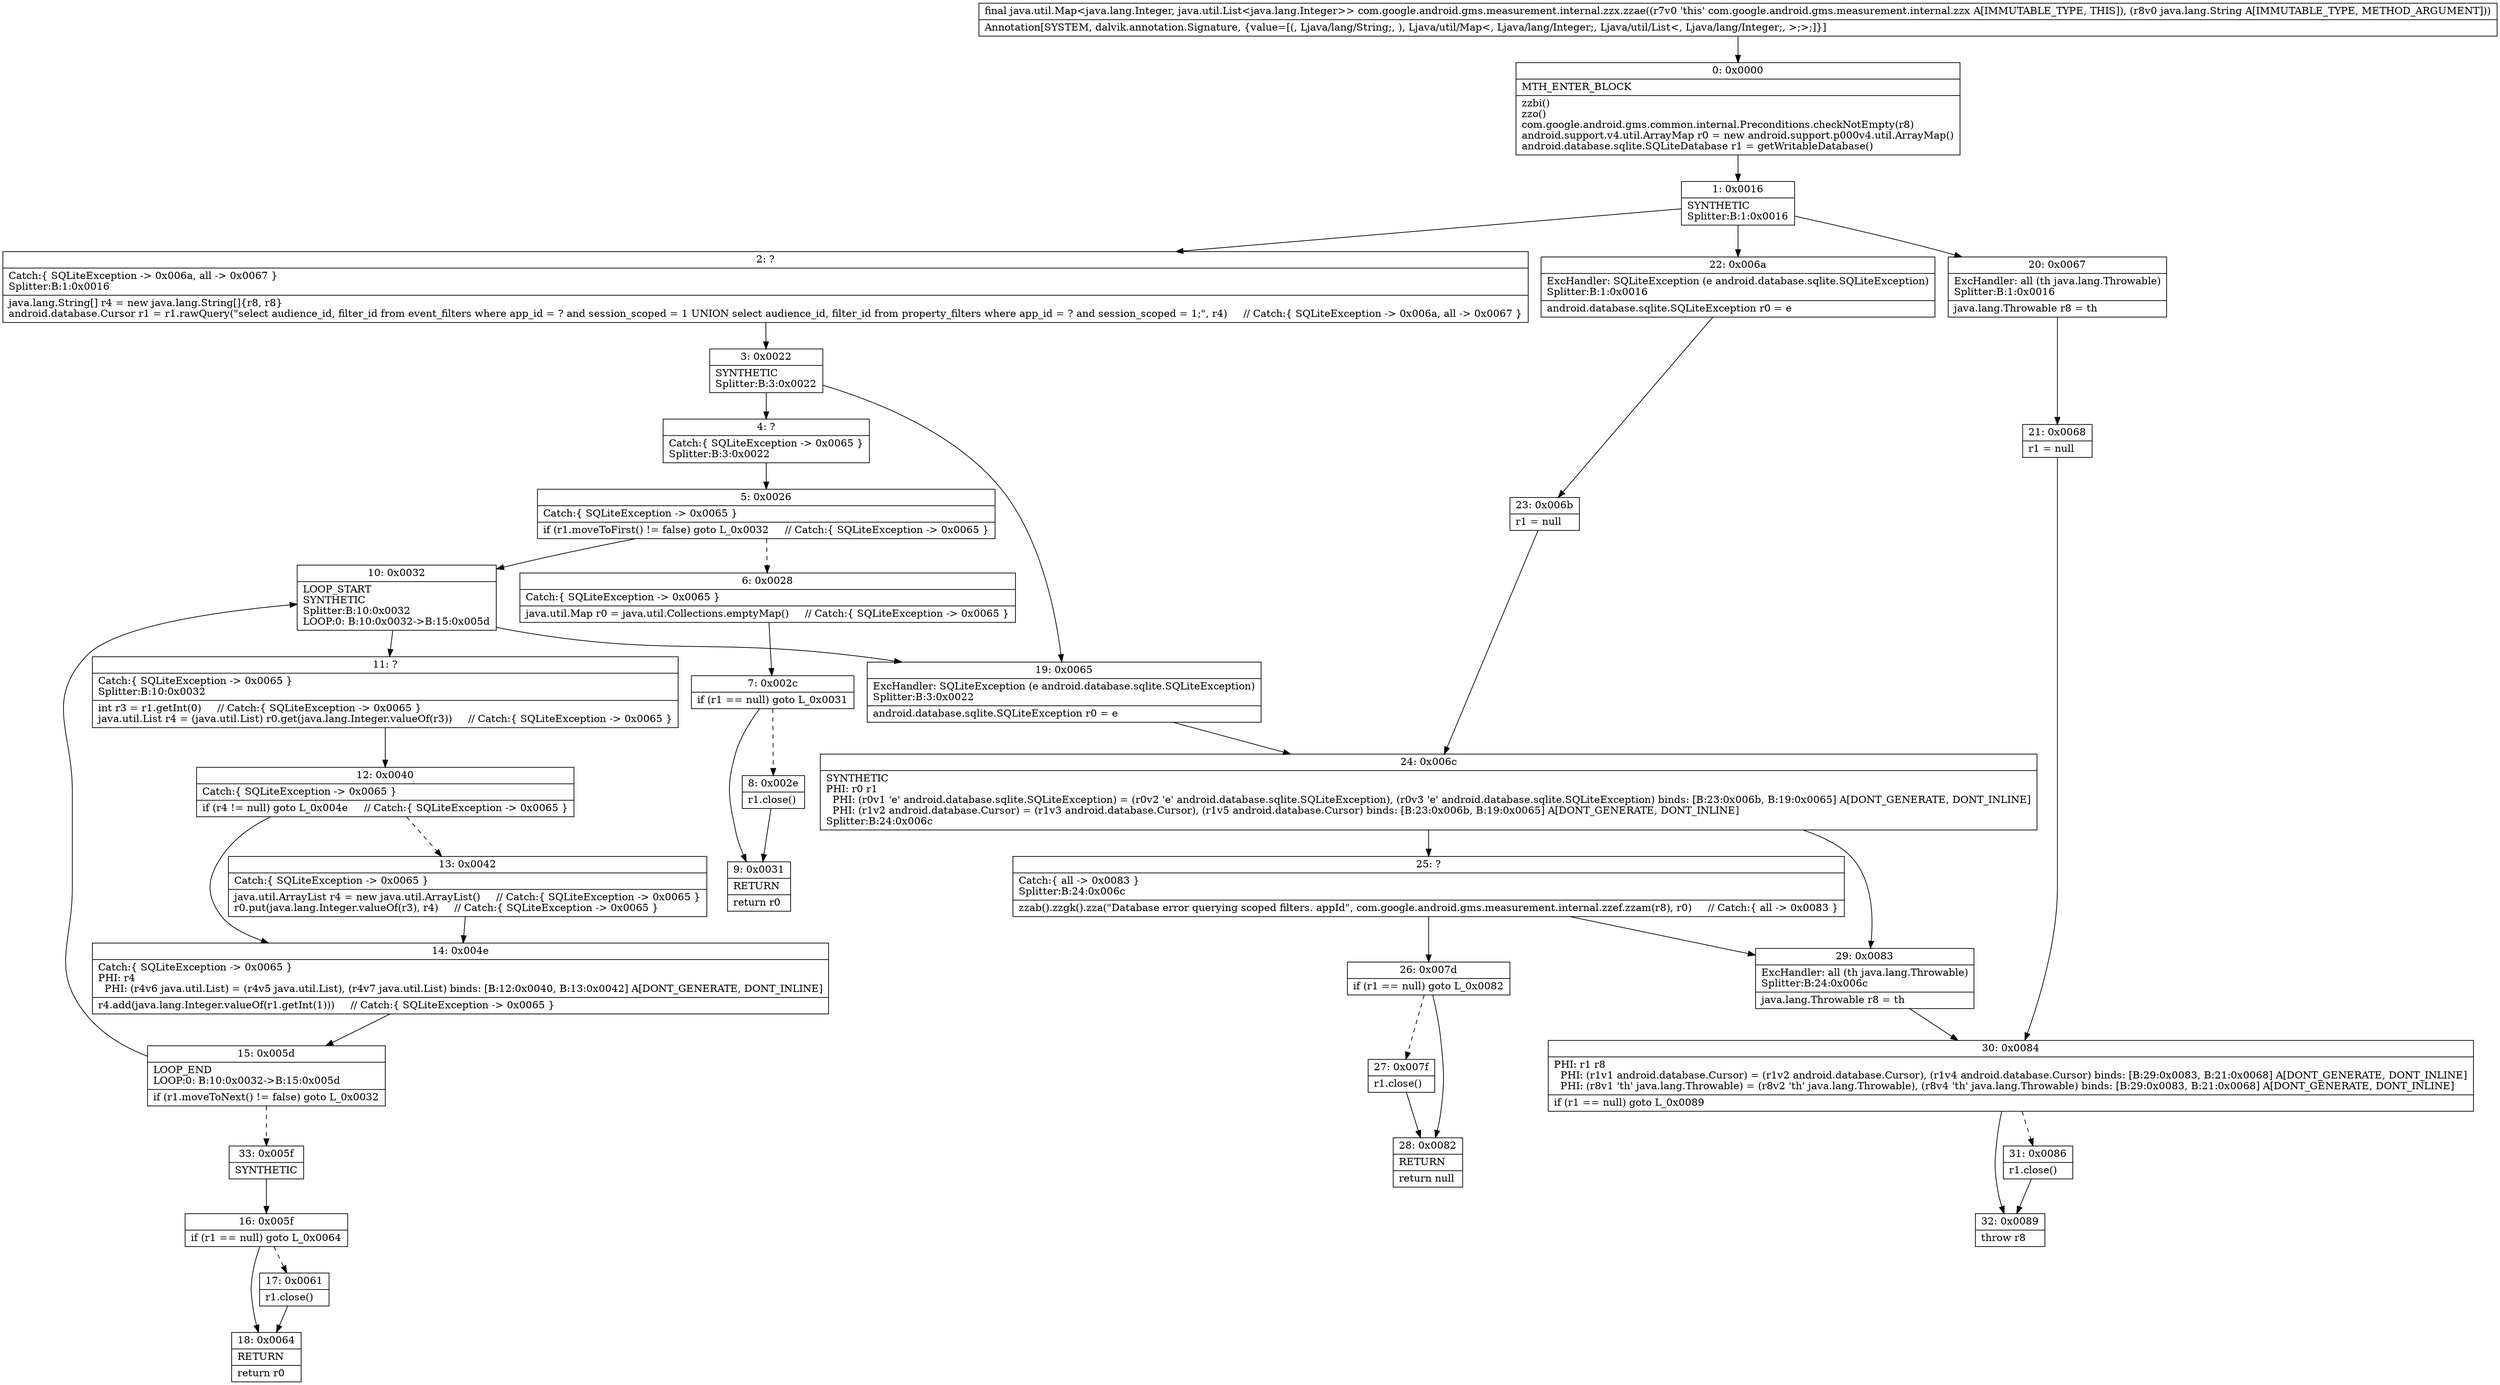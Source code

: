 digraph "CFG forcom.google.android.gms.measurement.internal.zzx.zzae(Ljava\/lang\/String;)Ljava\/util\/Map;" {
Node_0 [shape=record,label="{0\:\ 0x0000|MTH_ENTER_BLOCK\l|zzbi()\lzzo()\lcom.google.android.gms.common.internal.Preconditions.checkNotEmpty(r8)\landroid.support.v4.util.ArrayMap r0 = new android.support.p000v4.util.ArrayMap()\landroid.database.sqlite.SQLiteDatabase r1 = getWritableDatabase()\l}"];
Node_1 [shape=record,label="{1\:\ 0x0016|SYNTHETIC\lSplitter:B:1:0x0016\l}"];
Node_2 [shape=record,label="{2\:\ ?|Catch:\{ SQLiteException \-\> 0x006a, all \-\> 0x0067 \}\lSplitter:B:1:0x0016\l|java.lang.String[] r4 = new java.lang.String[]\{r8, r8\}\landroid.database.Cursor r1 = r1.rawQuery(\"select audience_id, filter_id from event_filters where app_id = ? and session_scoped = 1 UNION select audience_id, filter_id from property_filters where app_id = ? and session_scoped = 1;\", r4)     \/\/ Catch:\{ SQLiteException \-\> 0x006a, all \-\> 0x0067 \}\l}"];
Node_3 [shape=record,label="{3\:\ 0x0022|SYNTHETIC\lSplitter:B:3:0x0022\l}"];
Node_4 [shape=record,label="{4\:\ ?|Catch:\{ SQLiteException \-\> 0x0065 \}\lSplitter:B:3:0x0022\l}"];
Node_5 [shape=record,label="{5\:\ 0x0026|Catch:\{ SQLiteException \-\> 0x0065 \}\l|if (r1.moveToFirst() != false) goto L_0x0032     \/\/ Catch:\{ SQLiteException \-\> 0x0065 \}\l}"];
Node_6 [shape=record,label="{6\:\ 0x0028|Catch:\{ SQLiteException \-\> 0x0065 \}\l|java.util.Map r0 = java.util.Collections.emptyMap()     \/\/ Catch:\{ SQLiteException \-\> 0x0065 \}\l}"];
Node_7 [shape=record,label="{7\:\ 0x002c|if (r1 == null) goto L_0x0031\l}"];
Node_8 [shape=record,label="{8\:\ 0x002e|r1.close()\l}"];
Node_9 [shape=record,label="{9\:\ 0x0031|RETURN\l|return r0\l}"];
Node_10 [shape=record,label="{10\:\ 0x0032|LOOP_START\lSYNTHETIC\lSplitter:B:10:0x0032\lLOOP:0: B:10:0x0032\-\>B:15:0x005d\l}"];
Node_11 [shape=record,label="{11\:\ ?|Catch:\{ SQLiteException \-\> 0x0065 \}\lSplitter:B:10:0x0032\l|int r3 = r1.getInt(0)     \/\/ Catch:\{ SQLiteException \-\> 0x0065 \}\ljava.util.List r4 = (java.util.List) r0.get(java.lang.Integer.valueOf(r3))     \/\/ Catch:\{ SQLiteException \-\> 0x0065 \}\l}"];
Node_12 [shape=record,label="{12\:\ 0x0040|Catch:\{ SQLiteException \-\> 0x0065 \}\l|if (r4 != null) goto L_0x004e     \/\/ Catch:\{ SQLiteException \-\> 0x0065 \}\l}"];
Node_13 [shape=record,label="{13\:\ 0x0042|Catch:\{ SQLiteException \-\> 0x0065 \}\l|java.util.ArrayList r4 = new java.util.ArrayList()     \/\/ Catch:\{ SQLiteException \-\> 0x0065 \}\lr0.put(java.lang.Integer.valueOf(r3), r4)     \/\/ Catch:\{ SQLiteException \-\> 0x0065 \}\l}"];
Node_14 [shape=record,label="{14\:\ 0x004e|Catch:\{ SQLiteException \-\> 0x0065 \}\lPHI: r4 \l  PHI: (r4v6 java.util.List) = (r4v5 java.util.List), (r4v7 java.util.List) binds: [B:12:0x0040, B:13:0x0042] A[DONT_GENERATE, DONT_INLINE]\l|r4.add(java.lang.Integer.valueOf(r1.getInt(1)))     \/\/ Catch:\{ SQLiteException \-\> 0x0065 \}\l}"];
Node_15 [shape=record,label="{15\:\ 0x005d|LOOP_END\lLOOP:0: B:10:0x0032\-\>B:15:0x005d\l|if (r1.moveToNext() != false) goto L_0x0032\l}"];
Node_16 [shape=record,label="{16\:\ 0x005f|if (r1 == null) goto L_0x0064\l}"];
Node_17 [shape=record,label="{17\:\ 0x0061|r1.close()\l}"];
Node_18 [shape=record,label="{18\:\ 0x0064|RETURN\l|return r0\l}"];
Node_19 [shape=record,label="{19\:\ 0x0065|ExcHandler: SQLiteException (e android.database.sqlite.SQLiteException)\lSplitter:B:3:0x0022\l|android.database.sqlite.SQLiteException r0 = e\l}"];
Node_20 [shape=record,label="{20\:\ 0x0067|ExcHandler: all (th java.lang.Throwable)\lSplitter:B:1:0x0016\l|java.lang.Throwable r8 = th\l}"];
Node_21 [shape=record,label="{21\:\ 0x0068|r1 = null\l}"];
Node_22 [shape=record,label="{22\:\ 0x006a|ExcHandler: SQLiteException (e android.database.sqlite.SQLiteException)\lSplitter:B:1:0x0016\l|android.database.sqlite.SQLiteException r0 = e\l}"];
Node_23 [shape=record,label="{23\:\ 0x006b|r1 = null\l}"];
Node_24 [shape=record,label="{24\:\ 0x006c|SYNTHETIC\lPHI: r0 r1 \l  PHI: (r0v1 'e' android.database.sqlite.SQLiteException) = (r0v2 'e' android.database.sqlite.SQLiteException), (r0v3 'e' android.database.sqlite.SQLiteException) binds: [B:23:0x006b, B:19:0x0065] A[DONT_GENERATE, DONT_INLINE]\l  PHI: (r1v2 android.database.Cursor) = (r1v3 android.database.Cursor), (r1v5 android.database.Cursor) binds: [B:23:0x006b, B:19:0x0065] A[DONT_GENERATE, DONT_INLINE]\lSplitter:B:24:0x006c\l}"];
Node_25 [shape=record,label="{25\:\ ?|Catch:\{ all \-\> 0x0083 \}\lSplitter:B:24:0x006c\l|zzab().zzgk().zza(\"Database error querying scoped filters. appId\", com.google.android.gms.measurement.internal.zzef.zzam(r8), r0)     \/\/ Catch:\{ all \-\> 0x0083 \}\l}"];
Node_26 [shape=record,label="{26\:\ 0x007d|if (r1 == null) goto L_0x0082\l}"];
Node_27 [shape=record,label="{27\:\ 0x007f|r1.close()\l}"];
Node_28 [shape=record,label="{28\:\ 0x0082|RETURN\l|return null\l}"];
Node_29 [shape=record,label="{29\:\ 0x0083|ExcHandler: all (th java.lang.Throwable)\lSplitter:B:24:0x006c\l|java.lang.Throwable r8 = th\l}"];
Node_30 [shape=record,label="{30\:\ 0x0084|PHI: r1 r8 \l  PHI: (r1v1 android.database.Cursor) = (r1v2 android.database.Cursor), (r1v4 android.database.Cursor) binds: [B:29:0x0083, B:21:0x0068] A[DONT_GENERATE, DONT_INLINE]\l  PHI: (r8v1 'th' java.lang.Throwable) = (r8v2 'th' java.lang.Throwable), (r8v4 'th' java.lang.Throwable) binds: [B:29:0x0083, B:21:0x0068] A[DONT_GENERATE, DONT_INLINE]\l|if (r1 == null) goto L_0x0089\l}"];
Node_31 [shape=record,label="{31\:\ 0x0086|r1.close()\l}"];
Node_32 [shape=record,label="{32\:\ 0x0089|throw r8\l}"];
Node_33 [shape=record,label="{33\:\ 0x005f|SYNTHETIC\l}"];
MethodNode[shape=record,label="{final java.util.Map\<java.lang.Integer, java.util.List\<java.lang.Integer\>\> com.google.android.gms.measurement.internal.zzx.zzae((r7v0 'this' com.google.android.gms.measurement.internal.zzx A[IMMUTABLE_TYPE, THIS]), (r8v0 java.lang.String A[IMMUTABLE_TYPE, METHOD_ARGUMENT]))  | Annotation[SYSTEM, dalvik.annotation.Signature, \{value=[(, Ljava\/lang\/String;, ), Ljava\/util\/Map\<, Ljava\/lang\/Integer;, Ljava\/util\/List\<, Ljava\/lang\/Integer;, \>;\>;]\}]\l}"];
MethodNode -> Node_0;
Node_0 -> Node_1;
Node_1 -> Node_2;
Node_1 -> Node_22;
Node_1 -> Node_20;
Node_2 -> Node_3;
Node_3 -> Node_4;
Node_3 -> Node_19;
Node_4 -> Node_5;
Node_5 -> Node_6[style=dashed];
Node_5 -> Node_10;
Node_6 -> Node_7;
Node_7 -> Node_8[style=dashed];
Node_7 -> Node_9;
Node_8 -> Node_9;
Node_10 -> Node_11;
Node_10 -> Node_19;
Node_11 -> Node_12;
Node_12 -> Node_13[style=dashed];
Node_12 -> Node_14;
Node_13 -> Node_14;
Node_14 -> Node_15;
Node_15 -> Node_10;
Node_15 -> Node_33[style=dashed];
Node_16 -> Node_17[style=dashed];
Node_16 -> Node_18;
Node_17 -> Node_18;
Node_19 -> Node_24;
Node_20 -> Node_21;
Node_21 -> Node_30;
Node_22 -> Node_23;
Node_23 -> Node_24;
Node_24 -> Node_25;
Node_24 -> Node_29;
Node_25 -> Node_26;
Node_25 -> Node_29;
Node_26 -> Node_27[style=dashed];
Node_26 -> Node_28;
Node_27 -> Node_28;
Node_29 -> Node_30;
Node_30 -> Node_31[style=dashed];
Node_30 -> Node_32;
Node_31 -> Node_32;
Node_33 -> Node_16;
}

